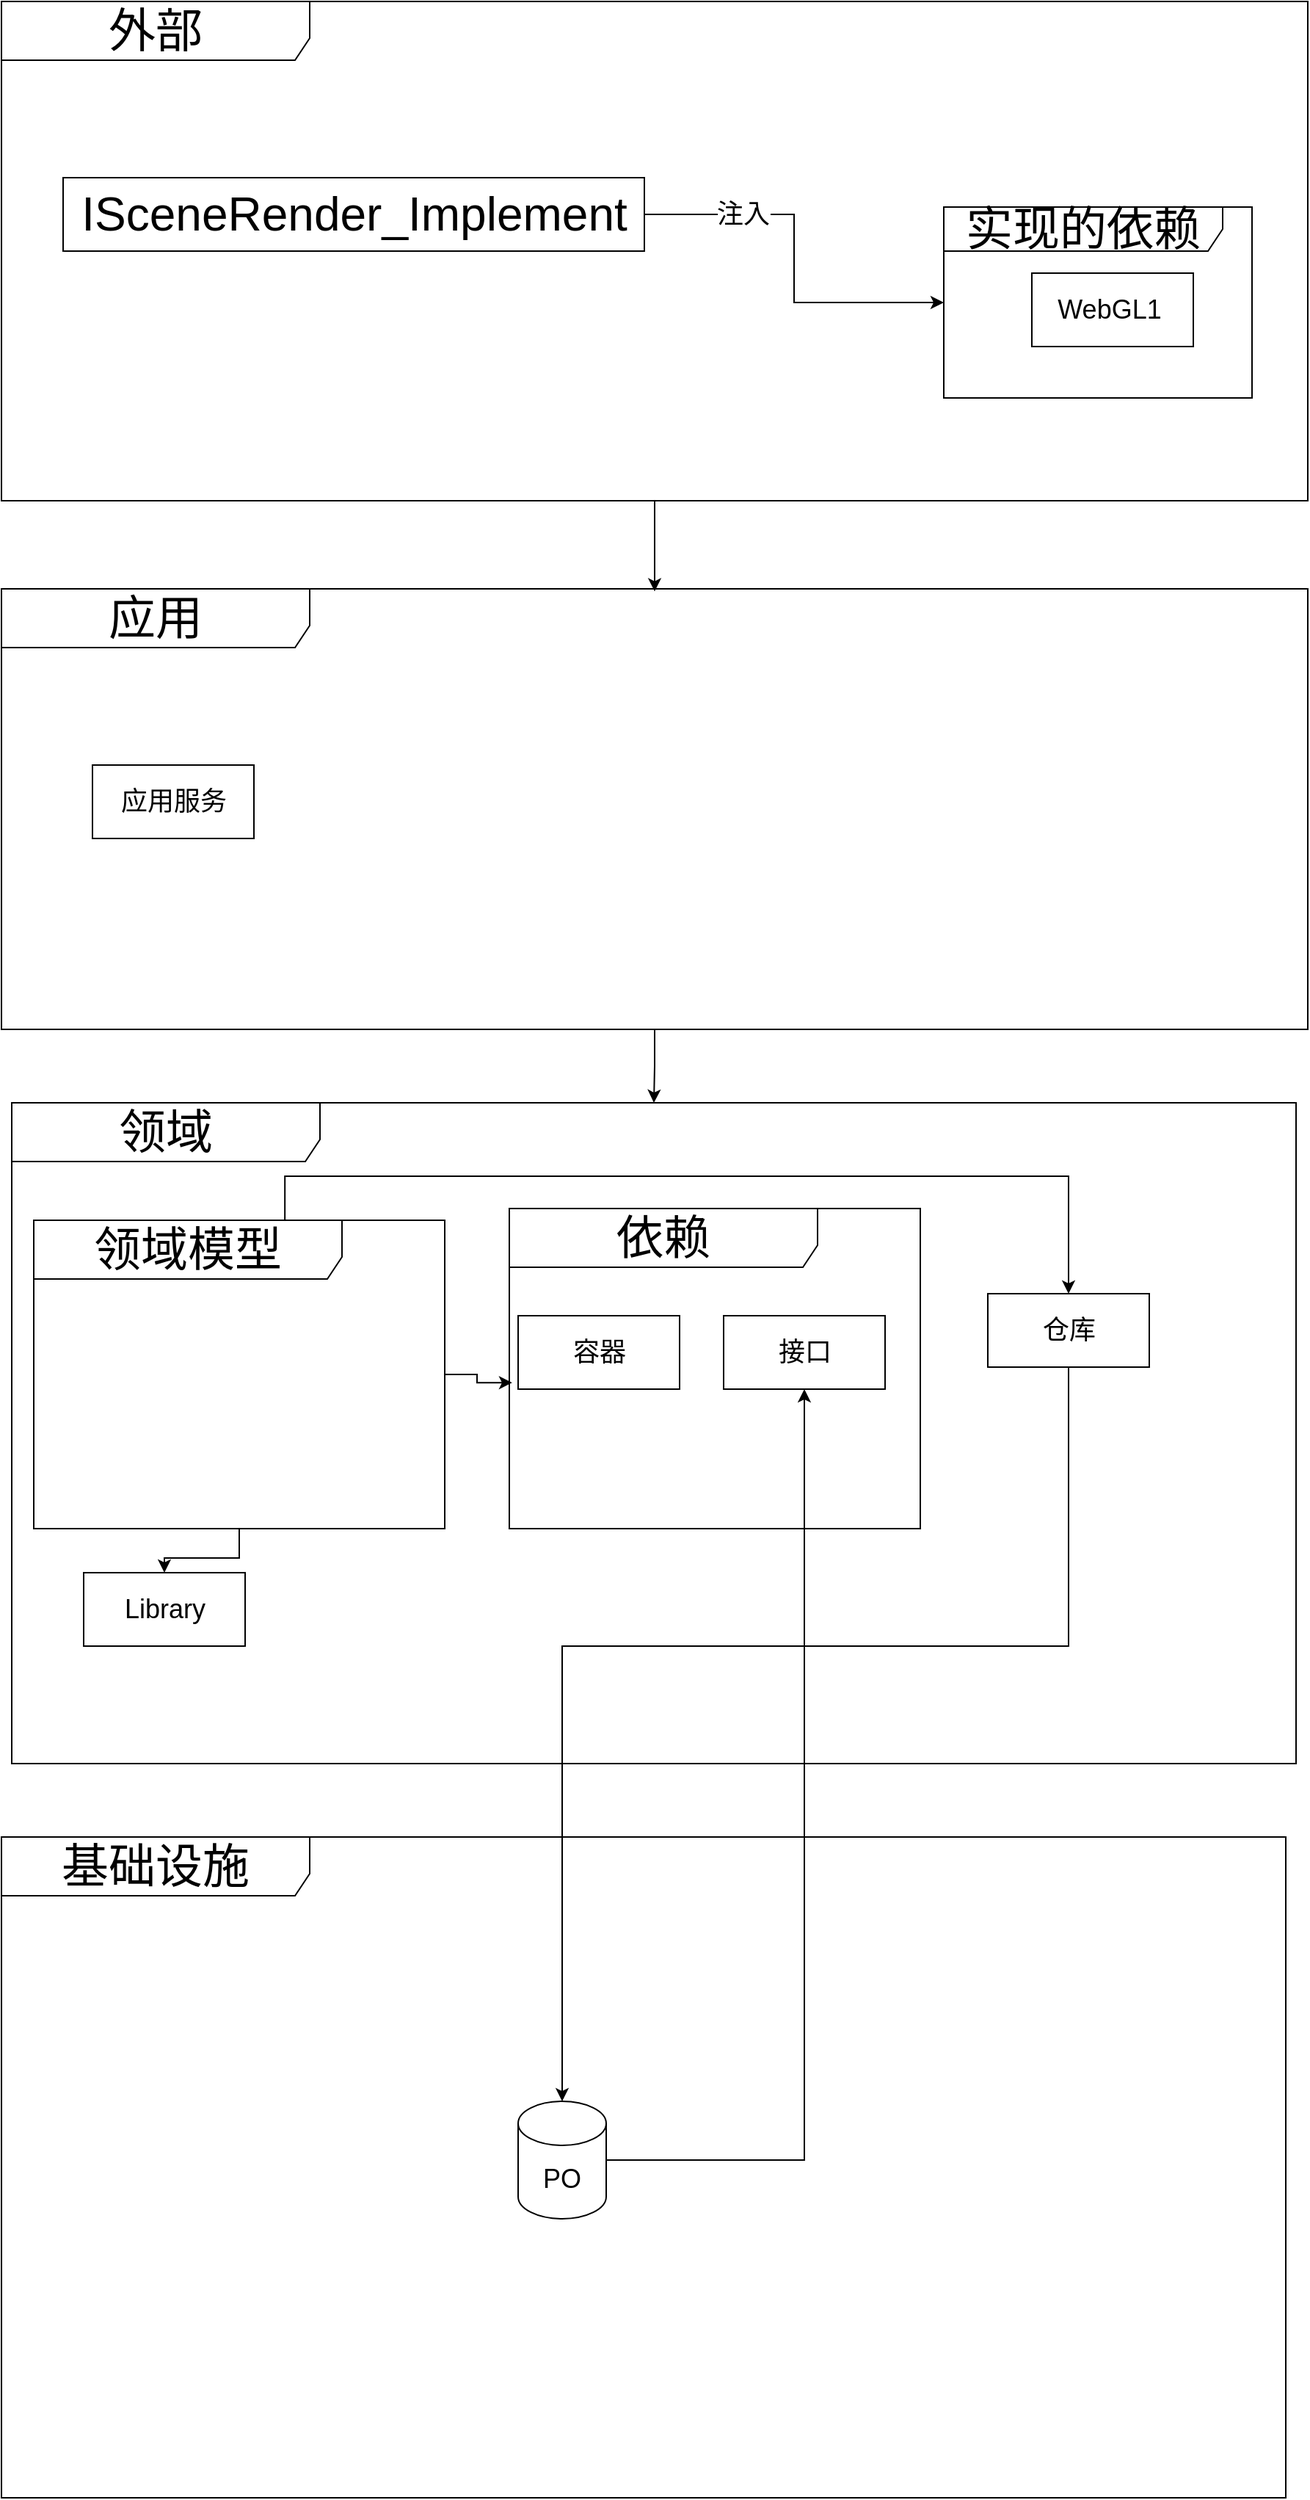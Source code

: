 <mxfile version="13.9.9" type="device"><diagram id="wibdfU7JV2GeSfOEEqTq" name="第 1 页"><mxGraphModel dx="1086" dy="806" grid="1" gridSize="10" guides="1" tooltips="1" connect="1" arrows="1" fold="1" page="1" pageScale="1" pageWidth="827" pageHeight="1169" math="0" shadow="0"><root><mxCell id="0"/><mxCell id="1" parent="0"/><mxCell id="lijReeUSciwCwXkLQzy7-5" style="edgeStyle=orthogonalEdgeStyle;rounded=0;orthogonalLoop=1;jettySize=auto;html=1;entryX=0.5;entryY=0.006;entryDx=0;entryDy=0;entryPerimeter=0;" parent="1" source="Bmr8ywNmk85IhkJ3uFh1-1" target="Bmr8ywNmk85IhkJ3uFh1-2" edge="1"><mxGeometry relative="1" as="geometry"/></mxCell><mxCell id="Bmr8ywNmk85IhkJ3uFh1-1" value="&lt;font style=&quot;font-size: 32px&quot;&gt;外部&lt;/font&gt;" style="shape=umlFrame;whiteSpace=wrap;html=1;width=210;height=40;fontSize=32;" parent="1" vertex="1"><mxGeometry x="78" y="30" width="890" height="340" as="geometry"/></mxCell><mxCell id="Bmr8ywNmk85IhkJ3uFh1-23" value="" style="edgeStyle=orthogonalEdgeStyle;rounded=0;orthogonalLoop=1;jettySize=auto;html=1;" parent="1" source="Bmr8ywNmk85IhkJ3uFh1-2" target="Bmr8ywNmk85IhkJ3uFh1-9" edge="1"><mxGeometry relative="1" as="geometry"/></mxCell><mxCell id="Bmr8ywNmk85IhkJ3uFh1-2" value="&lt;font style=&quot;font-size: 32px&quot;&gt;应用&lt;/font&gt;" style="shape=umlFrame;whiteSpace=wrap;html=1;width=210;height=40;fontSize=32;" parent="1" vertex="1"><mxGeometry x="78" y="430" width="890" height="300" as="geometry"/></mxCell><mxCell id="Bmr8ywNmk85IhkJ3uFh1-6" value="&lt;font style=&quot;font-size: 32px&quot;&gt;实现的依赖&lt;/font&gt;" style="shape=umlFrame;whiteSpace=wrap;html=1;width=190;height=30;fontSize=32;" parent="1" vertex="1"><mxGeometry x="720" y="170" width="210" height="130" as="geometry"/></mxCell><mxCell id="lijReeUSciwCwXkLQzy7-2" style="edgeStyle=orthogonalEdgeStyle;rounded=0;orthogonalLoop=1;jettySize=auto;html=1;exitX=1;exitY=0.5;exitDx=0;exitDy=0;" parent="1" source="lijReeUSciwCwXkLQzy7-3" target="Bmr8ywNmk85IhkJ3uFh1-6" edge="1"><mxGeometry relative="1" as="geometry"/></mxCell><mxCell id="lijReeUSciwCwXkLQzy7-4" value="&lt;font style=&quot;font-size: 18px&quot;&gt;注入&lt;/font&gt;" style="edgeLabel;html=1;align=center;verticalAlign=middle;resizable=0;points=[];" parent="lijReeUSciwCwXkLQzy7-2" vertex="1" connectable="0"><mxGeometry x="-0.494" relative="1" as="geometry"><mxPoint as="offset"/></mxGeometry></mxCell><mxCell id="Bmr8ywNmk85IhkJ3uFh1-8" value="应用服务" style="html=1;fontSize=18;" parent="1" vertex="1"><mxGeometry x="140" y="550" width="110" height="50" as="geometry"/></mxCell><mxCell id="Bmr8ywNmk85IhkJ3uFh1-9" value="&lt;font style=&quot;font-size: 32px&quot;&gt;领域&lt;/font&gt;" style="shape=umlFrame;whiteSpace=wrap;html=1;width=210;height=40;fontSize=32;" parent="1" vertex="1"><mxGeometry x="85" y="780" width="875" height="450" as="geometry"/></mxCell><mxCell id="Bmr8ywNmk85IhkJ3uFh1-20" style="edgeStyle=orthogonalEdgeStyle;rounded=0;orthogonalLoop=1;jettySize=auto;html=1;entryX=0.5;entryY=0;entryDx=0;entryDy=0;exitX=0.611;exitY=0;exitDx=0;exitDy=0;exitPerimeter=0;" parent="1" source="Bmr8ywNmk85IhkJ3uFh1-11" target="Bmr8ywNmk85IhkJ3uFh1-15" edge="1"><mxGeometry relative="1" as="geometry"><Array as="points"><mxPoint x="271" y="830"/><mxPoint x="805" y="830"/></Array></mxGeometry></mxCell><mxCell id="Bmr8ywNmk85IhkJ3uFh1-21" style="edgeStyle=orthogonalEdgeStyle;rounded=0;orthogonalLoop=1;jettySize=auto;html=1;entryX=0.007;entryY=0.544;entryDx=0;entryDy=0;entryPerimeter=0;" parent="1" source="Bmr8ywNmk85IhkJ3uFh1-11" target="Bmr8ywNmk85IhkJ3uFh1-12" edge="1"><mxGeometry relative="1" as="geometry"/></mxCell><mxCell id="Xtn-WlQ8A7Lpr81oexSV-1" style="edgeStyle=orthogonalEdgeStyle;rounded=0;orthogonalLoop=1;jettySize=auto;html=1;" parent="1" source="Bmr8ywNmk85IhkJ3uFh1-11" target="xjGDPQVzNF3hLfhVctY8-2" edge="1"><mxGeometry relative="1" as="geometry"/></mxCell><mxCell id="Bmr8ywNmk85IhkJ3uFh1-11" value="&lt;font style=&quot;font-size: 32px&quot;&gt;领域模型&lt;/font&gt;" style="shape=umlFrame;whiteSpace=wrap;html=1;width=210;height=40;fontSize=32;" parent="1" vertex="1"><mxGeometry x="100" y="860" width="280" height="210" as="geometry"/></mxCell><mxCell id="Bmr8ywNmk85IhkJ3uFh1-12" value="&lt;font style=&quot;font-size: 32px&quot;&gt;依赖&lt;/font&gt;" style="shape=umlFrame;whiteSpace=wrap;html=1;width=210;height=40;fontSize=32;" parent="1" vertex="1"><mxGeometry x="424" y="852" width="280" height="218" as="geometry"/></mxCell><mxCell id="Bmr8ywNmk85IhkJ3uFh1-13" value="容器" style="html=1;fontSize=18;" parent="1" vertex="1"><mxGeometry x="430" y="925" width="110" height="50" as="geometry"/></mxCell><mxCell id="Bmr8ywNmk85IhkJ3uFh1-14" value="接口" style="html=1;fontSize=18;" parent="1" vertex="1"><mxGeometry x="570" y="925" width="110" height="50" as="geometry"/></mxCell><mxCell id="Bmr8ywNmk85IhkJ3uFh1-18" value="" style="edgeStyle=orthogonalEdgeStyle;rounded=0;orthogonalLoop=1;jettySize=auto;html=1;" parent="1" source="Bmr8ywNmk85IhkJ3uFh1-15" target="Bmr8ywNmk85IhkJ3uFh1-17" edge="1"><mxGeometry relative="1" as="geometry"><Array as="points"><mxPoint x="805" y="1150"/><mxPoint x="460" y="1150"/></Array></mxGeometry></mxCell><mxCell id="Bmr8ywNmk85IhkJ3uFh1-15" value="仓库" style="html=1;fontSize=18;" parent="1" vertex="1"><mxGeometry x="750" y="910" width="110" height="50" as="geometry"/></mxCell><mxCell id="xjGDPQVzNF3hLfhVctY8-3" style="edgeStyle=orthogonalEdgeStyle;rounded=0;orthogonalLoop=1;jettySize=auto;html=1;entryX=0.5;entryY=1;entryDx=0;entryDy=0;" parent="1" source="Bmr8ywNmk85IhkJ3uFh1-17" target="Bmr8ywNmk85IhkJ3uFh1-14" edge="1"><mxGeometry relative="1" as="geometry"/></mxCell><mxCell id="Bmr8ywNmk85IhkJ3uFh1-17" value="&lt;font style=&quot;font-size: 18px&quot;&gt;PO&lt;br&gt;&lt;/font&gt;" style="shape=cylinder3;whiteSpace=wrap;html=1;boundedLbl=1;backgroundOutline=1;size=15;" parent="1" vertex="1"><mxGeometry x="430" y="1460" width="60" height="80" as="geometry"/></mxCell><mxCell id="xjGDPQVzNF3hLfhVctY8-2" value="Library" style="html=1;fontSize=18;" parent="1" vertex="1"><mxGeometry x="134" y="1100" width="110" height="50" as="geometry"/></mxCell><mxCell id="lijReeUSciwCwXkLQzy7-1" value="WebGL1&amp;nbsp;" style="html=1;fontSize=18;" parent="1" vertex="1"><mxGeometry x="780" y="215" width="110" height="50" as="geometry"/></mxCell><mxCell id="lijReeUSciwCwXkLQzy7-3" value="&lt;span style=&quot;font-size: 32px&quot;&gt;ISceneRender_Implement&lt;/span&gt;" style="html=1;fontSize=18;" parent="1" vertex="1"><mxGeometry x="120" y="150" width="396" height="50" as="geometry"/></mxCell><mxCell id="ROh-jCQXwed5IllK4ESt-1" value="基础设施" style="shape=umlFrame;whiteSpace=wrap;html=1;width=210;height=40;fontSize=32;" vertex="1" parent="1"><mxGeometry x="78" y="1280" width="875" height="450" as="geometry"/></mxCell></root></mxGraphModel></diagram></mxfile>